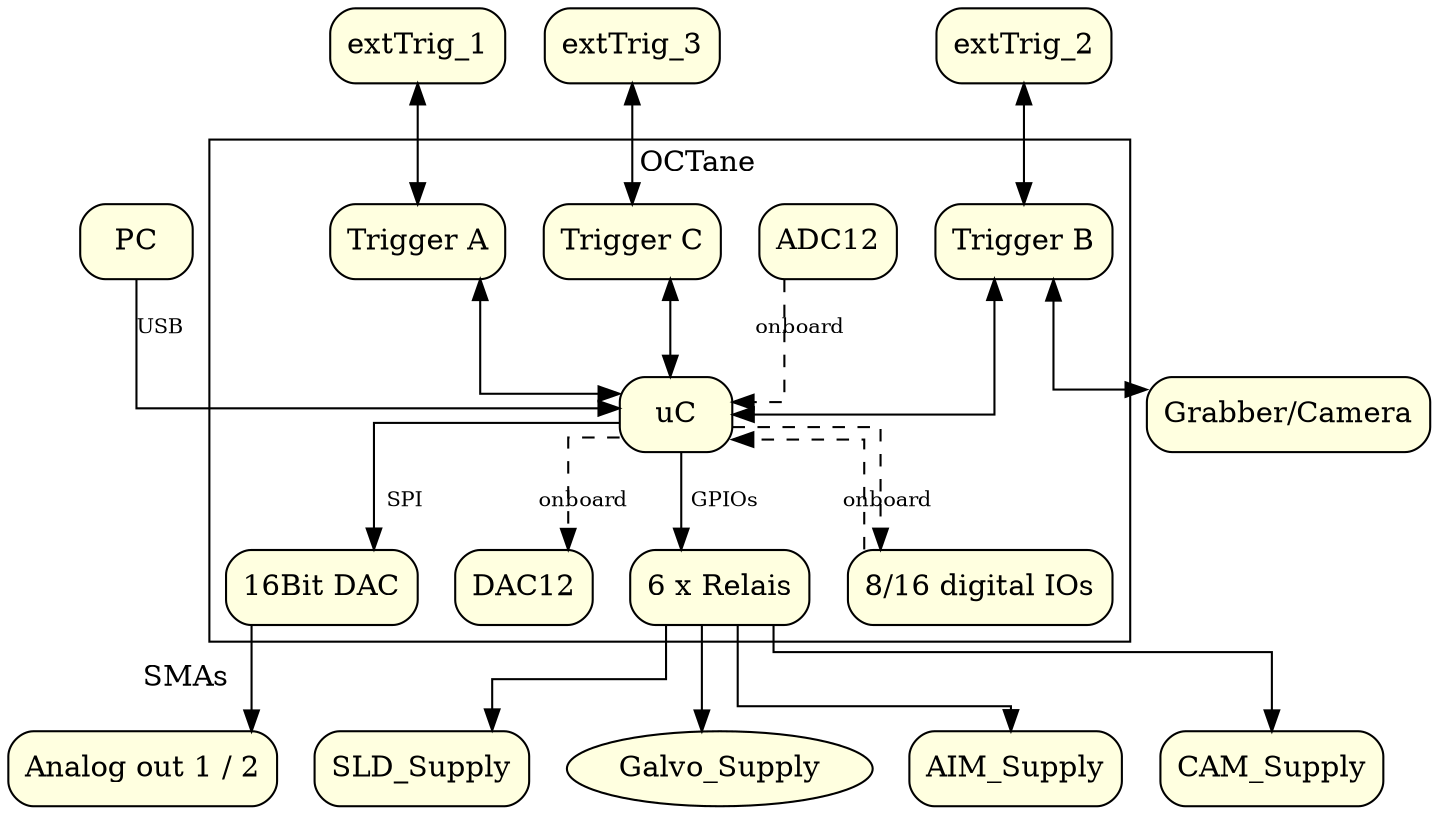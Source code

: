 digraph{
	# splines = false;
	 splines = ortho;
	labeldistance = 0.0;

	node [style = rounded, style= "filled, rounded", fillcolor = lightyellow]
	PC [shape = box]
	Grab[shape = box, label = "Grabber/Camera"]

	AIM_Supply [shape = box]
	CAM_Supply [shape = box]
	SLD_Supply [shape = box]

	PC -> uC [label = USB, fontsize = 10.0]
	Trig_B -> Grab [dir="both"];

	extTrig_1 -> Trig_A [dir="both"];
	extTrig_2 -> Trig_B [dir="both"];
	extTrig_3 -> Trig_C [dir="both"];

	extTrig_1 [shape = box];
	extTrig_2 [shape = box];
	extTrig_3 [shape = box];
	
		Trig_A [shape = box, label = "Trigger A"]
		Trig_B [shape = box, label = "Trigger B"]
		Trig_C [shape = box, label = "Trigger C"]


	subgraph cluster_p 
	{	label = "      OCTane";

		# Trig [shape = box, label = "Trigger 1 / 2"]
		DAC [shape = box, label = "16Bit DAC"]
		DAC12 [shape = box]
		ADC12 [shape = box]
		Relais [shape = box, label = "6 x Relais"]
		DIO [shape = box, label = "8/16 digital IOs"]
		# SLD [shape = box, label = "SLD Driver"]
		uC [shape = box]

		
		uC -> DIO [label = onboard, style = dashed, fontsize = 10.0]
		uC -> DAC [label = SPI, fontsize = 10.0]
		Trig_A -> uC  [dir="both"]
		Trig_B -> uC  [dir="both"]
		Trig_C -> uC  [dir="both"]
		# uC -> SLD [label = onboard, style = dashed, fontsize = 10.0]
		uC -> Relais [label = GPIOs, fontsize = 10.0]
		uC -> DAC12 [label = onboard, style = dashed, fontsize = 10.0]
		DIO -> uC [style = dashed, fontsize = 10.0]
		ADC12 -> uC [label = onboard, style = dashed, fontsize = 10.0]
    
	}

	Relais -> AIM_Supply
	Relais -> CAM_Supply
	Relais -> SLD_Supply
	Relais -> Galvo_Supply
	SMA [shape = box, label = "Analog out 1 / 2"]
	DAC ->	SMA [label = "SMAs"]
}
